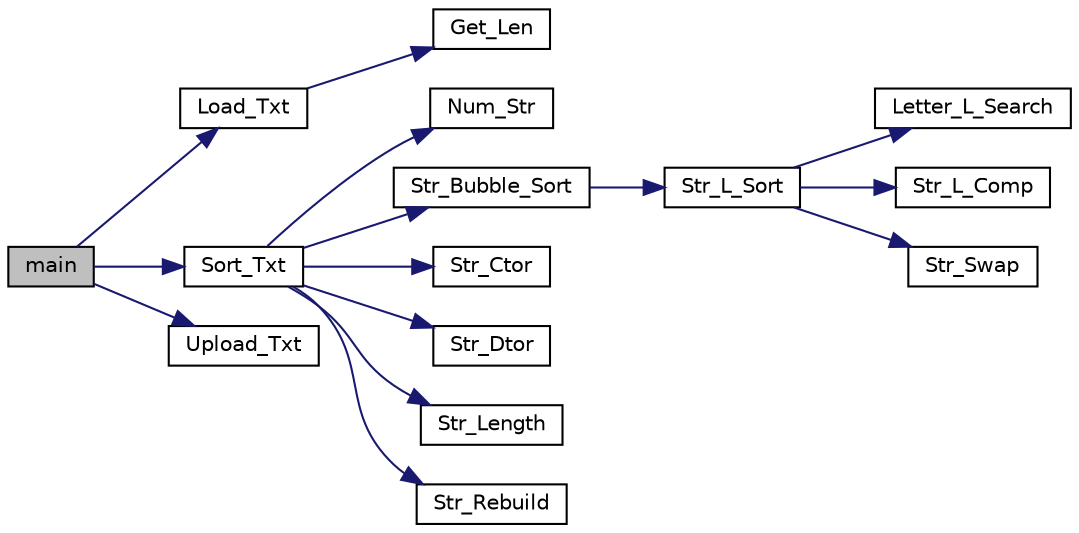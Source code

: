digraph "main"
{
 // LATEX_PDF_SIZE
  edge [fontname="Helvetica",fontsize="10",labelfontname="Helvetica",labelfontsize="10"];
  node [fontname="Helvetica",fontsize="10",shape=record];
  rankdir="LR";
  Node1 [label="main",height=0.2,width=0.4,color="black", fillcolor="grey75", style="filled", fontcolor="black",tooltip=" "];
  Node1 -> Node2 [color="midnightblue",fontsize="10",style="solid",fontname="Helvetica"];
  Node2 [label="Load_Txt",height=0.2,width=0.4,color="black", fillcolor="white", style="filled",URL="$sort__by__alphabet_8cpp.html#a6c84b823bff9225742b52c3c14e3491b",tooltip="Loading the text from file.txt into."];
  Node2 -> Node3 [color="midnightblue",fontsize="10",style="solid",fontname="Helvetica"];
  Node3 [label="Get_Len",height=0.2,width=0.4,color="black", fillcolor="white", style="filled",URL="$sort__by__alphabet_8cpp.html#ab9d7516418d35ccf9d236685f4278ad6",tooltip="Counts number of symbols in file (type of int)"];
  Node1 -> Node4 [color="midnightblue",fontsize="10",style="solid",fontname="Helvetica"];
  Node4 [label="Sort_Txt",height=0.2,width=0.4,color="black", fillcolor="white", style="filled",URL="$sort__by__alphabet_8cpp.html#a01a5acb55345aaa8fc4594a4544ce4eb",tooltip="Sorting of text."];
  Node4 -> Node5 [color="midnightblue",fontsize="10",style="solid",fontname="Helvetica"];
  Node5 [label="Num_Str",height=0.2,width=0.4,color="black", fillcolor="white", style="filled",URL="$sort__by__alphabet_8cpp.html#a27eb68f0cbd1dc390689a9179215f552",tooltip="Counts number of strings in buffer and assigns this number to txt.len."];
  Node4 -> Node6 [color="midnightblue",fontsize="10",style="solid",fontname="Helvetica"];
  Node6 [label="Str_Bubble_Sort",height=0.2,width=0.4,color="black", fillcolor="white", style="filled",URL="$sort__by__alphabet_8cpp.html#a420fa3764280aaa403350273c1ebc4fe",tooltip="Consists of sorting algorithm (uses bubble sorting algorithm)"];
  Node6 -> Node7 [color="midnightblue",fontsize="10",style="solid",fontname="Helvetica"];
  Node7 [label="Str_L_Sort",height=0.2,width=0.4,color="black", fillcolor="white", style="filled",URL="$sort__by__alphabet_8cpp.html#a91176073a00f82d4de61551f3880e6fc",tooltip="Consists of comparing algorithm."];
  Node7 -> Node8 [color="midnightblue",fontsize="10",style="solid",fontname="Helvetica"];
  Node8 [label="Letter_L_Search",height=0.2,width=0.4,color="black", fillcolor="white", style="filled",URL="$sort__by__alphabet_8cpp.html#a80532fc5d9021b5c367a07c4f8d2467f",tooltip="Searching for the first letter in string from its beginning"];
  Node7 -> Node9 [color="midnightblue",fontsize="10",style="solid",fontname="Helvetica"];
  Node9 [label="Str_L_Comp",height=0.2,width=0.4,color="black", fillcolor="white", style="filled",URL="$sort__by__alphabet_8cpp.html#ac4b79f7a8354564cdc8aa0a80993fba2",tooltip="Comparator of two consecutive strings from their array."];
  Node7 -> Node10 [color="midnightblue",fontsize="10",style="solid",fontname="Helvetica"];
  Node10 [label="Str_Swap",height=0.2,width=0.4,color="black", fillcolor="white", style="filled",URL="$sort__by__alphabet_8cpp.html#a8488adecb0a7699b91339becba4c4f7a",tooltip="Swaps two consecutive strings in their array."];
  Node4 -> Node11 [color="midnightblue",fontsize="10",style="solid",fontname="Helvetica"];
  Node11 [label="Str_Ctor",height=0.2,width=0.4,color="black", fillcolor="white", style="filled",URL="$sort__by__alphabet_8cpp.html#a05eea820f5c67a4c04c01d16fe448f4c",tooltip="Constructor of array of str_t strings."];
  Node4 -> Node12 [color="midnightblue",fontsize="10",style="solid",fontname="Helvetica"];
  Node12 [label="Str_Dtor",height=0.2,width=0.4,color="black", fillcolor="white", style="filled",URL="$sort__by__alphabet_8cpp.html#a8dfc007ad703492df716a7071eb460df",tooltip="Desctructor of array of str_t strings."];
  Node4 -> Node13 [color="midnightblue",fontsize="10",style="solid",fontname="Helvetica"];
  Node13 [label="Str_Length",height=0.2,width=0.4,color="black", fillcolor="white", style="filled",URL="$sort__by__alphabet_8cpp.html#a46de579a31b114e07d8ef1236d16bd90",tooltip="Counts length of every string in txt file."];
  Node4 -> Node14 [color="midnightblue",fontsize="10",style="solid",fontname="Helvetica"];
  Node14 [label="Str_Rebuild",height=0.2,width=0.4,color="black", fillcolor="white", style="filled",URL="$sort__by__alphabet_8cpp.html#a4ebff2ee9de5cf5b3d19ec01d6c7ed48",tooltip="Writes sorted strings back to buffer."];
  Node1 -> Node15 [color="midnightblue",fontsize="10",style="solid",fontname="Helvetica"];
  Node15 [label="Upload_Txt",height=0.2,width=0.4,color="black", fillcolor="white", style="filled",URL="$sort__by__alphabet_8cpp.html#a9daf897e01403a8ecc6905a2a2994a76",tooltip="Uploading buffer content to chosen file."];
}
